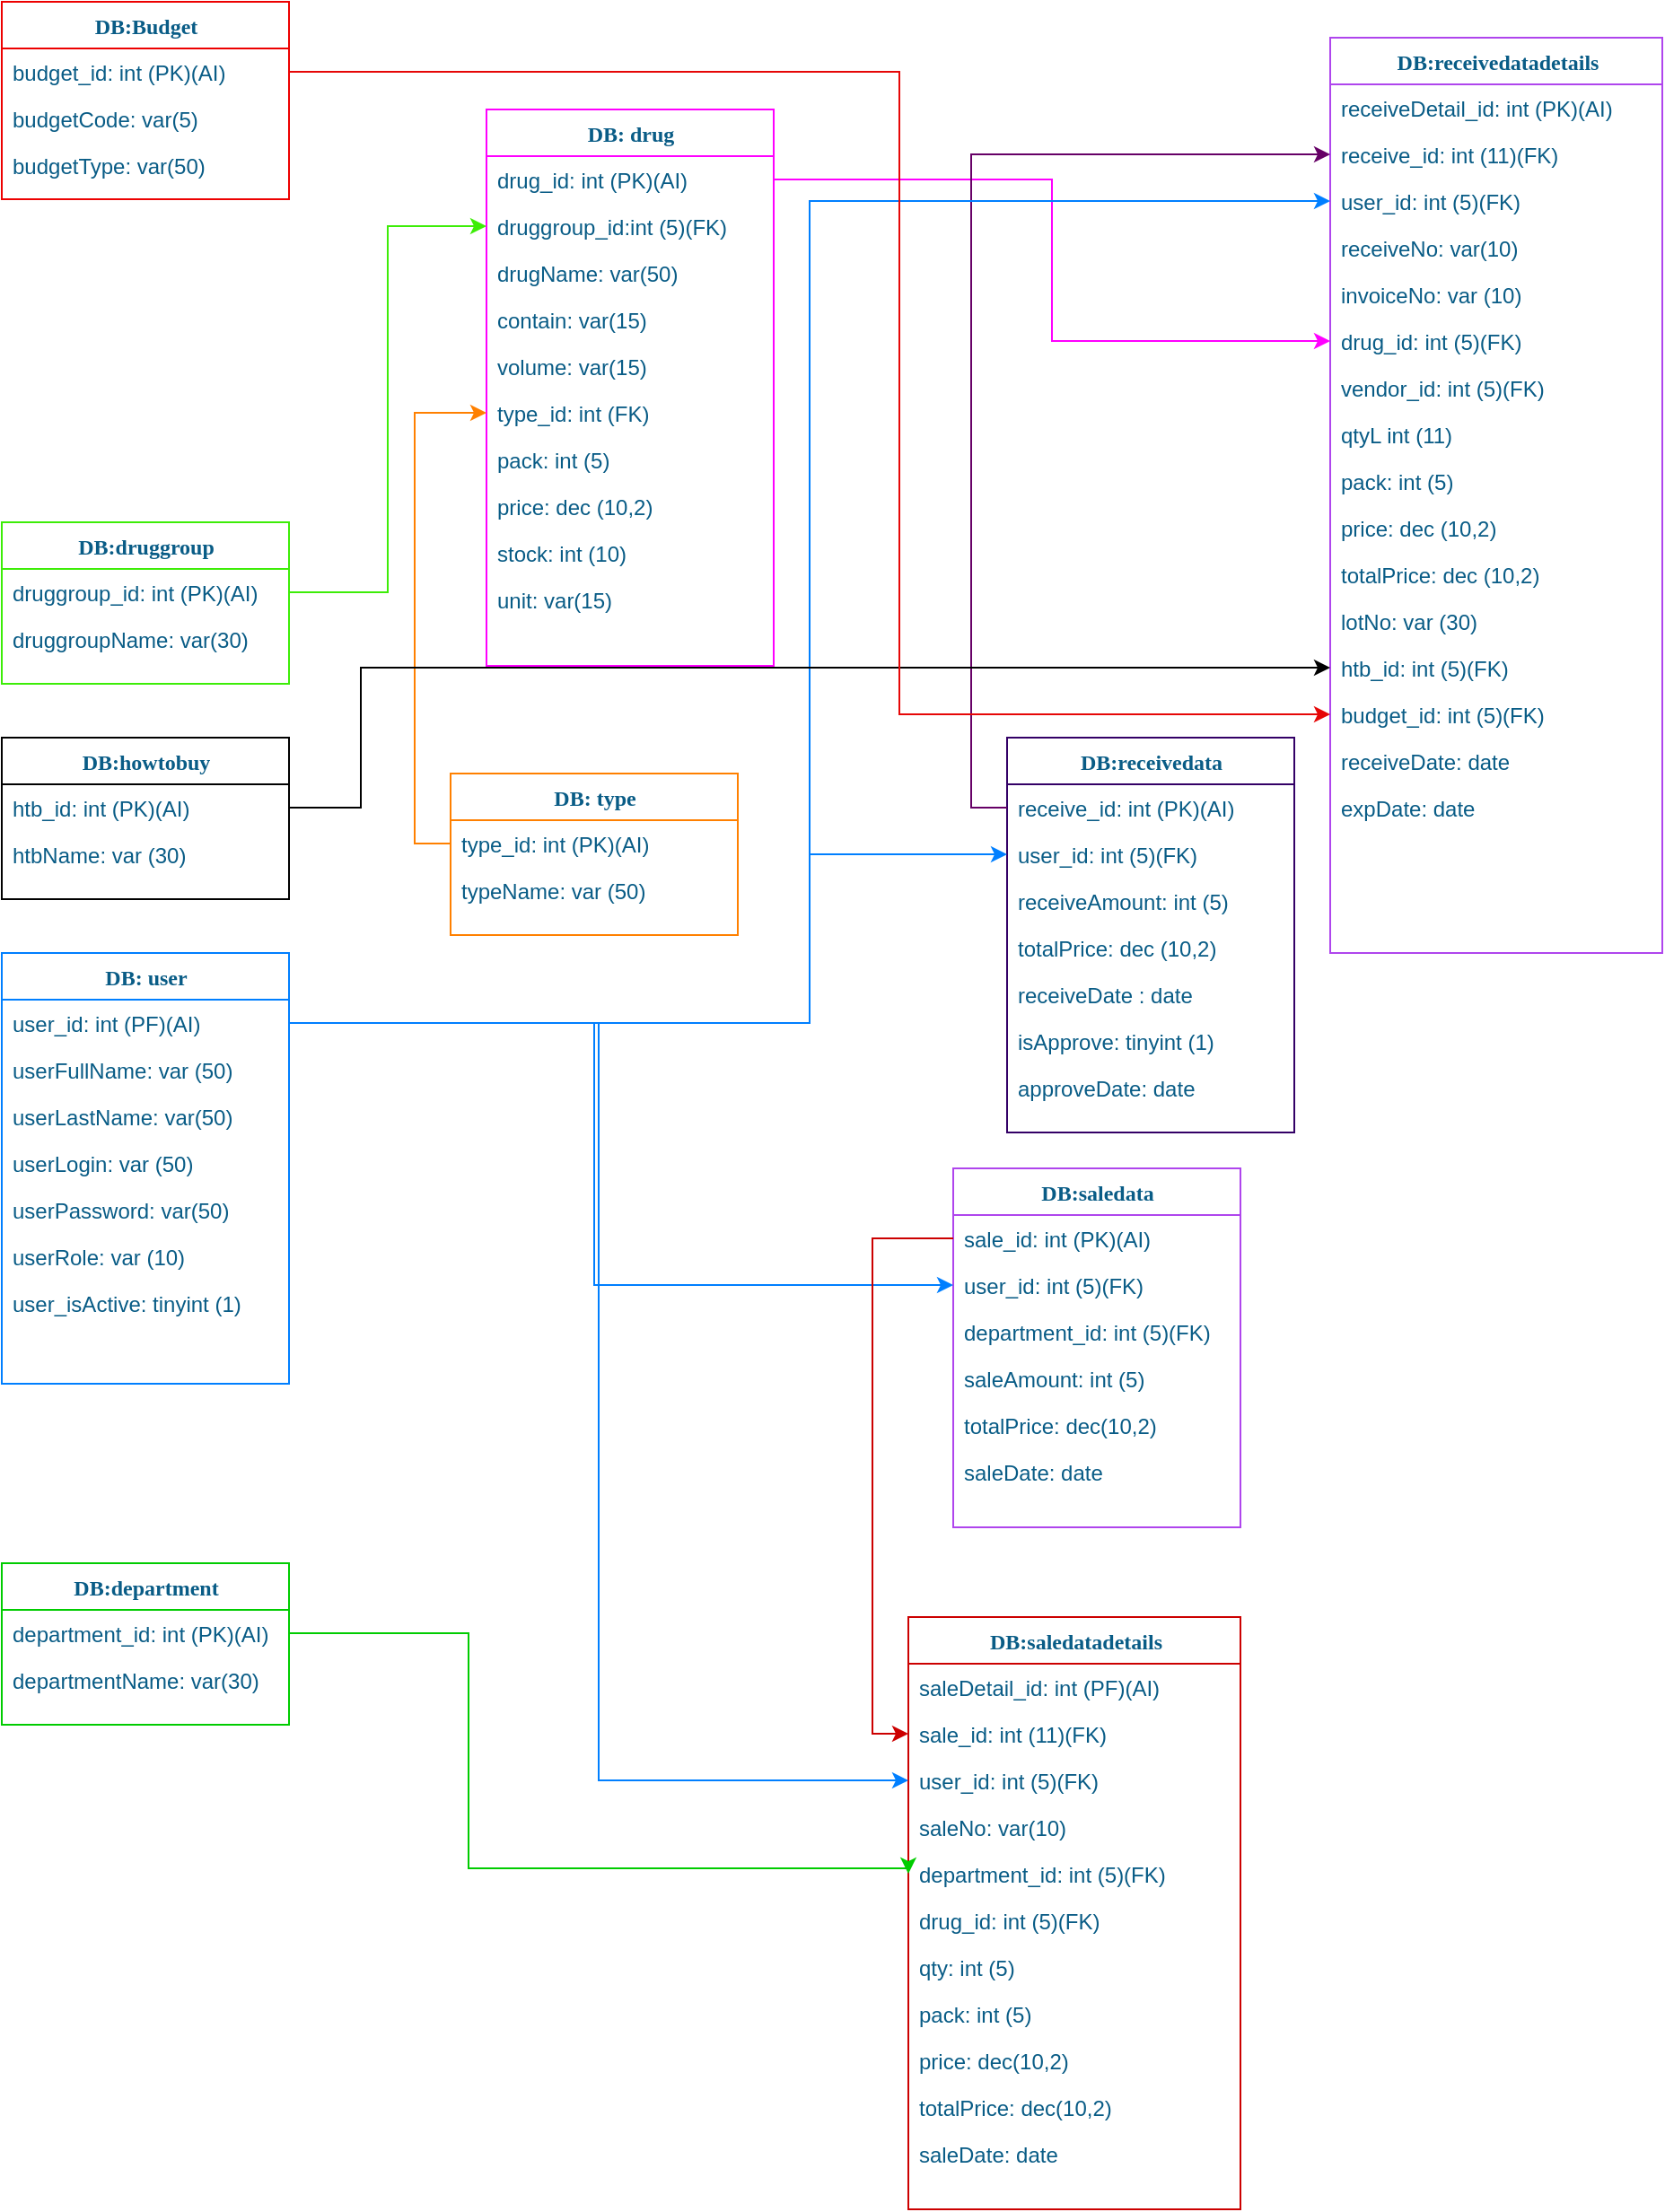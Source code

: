 <mxfile version="14.1.8" type="device"><diagram name="Page-1" id="9f46799a-70d6-7492-0946-bef42562c5a5"><mxGraphModel dx="1583" dy="729" grid="1" gridSize="10" guides="1" tooltips="1" connect="1" arrows="1" fold="1" page="1" pageScale="1" pageWidth="1169" pageHeight="827" math="0" shadow="0"><root><mxCell id="0"/><mxCell id="1" parent="0"/><mxCell id="78961159f06e98e8-17" value="DB:Budget" style="swimlane;html=1;fontStyle=1;align=center;verticalAlign=top;childLayout=stackLayout;horizontal=1;startSize=26;horizontalStack=0;resizeParent=1;resizeLast=0;collapsible=1;marginBottom=0;swimlaneFillColor=#ffffff;rounded=0;shadow=0;comic=0;labelBackgroundColor=none;strokeWidth=1;fillColor=none;fontFamily=Verdana;fontSize=12;strokeColor=#ED0000;fontColor=#095C86;" parent="1" vertex="1"><mxGeometry x="90" y="30" width="160" height="110" as="geometry"/></mxCell><mxCell id="78961159f06e98e8-21" value="budget_id: int (PK)(AI)" style="text;html=1;strokeColor=none;fillColor=none;align=left;verticalAlign=top;spacingLeft=4;spacingRight=4;whiteSpace=wrap;overflow=hidden;rotatable=0;points=[[0,0.5],[1,0.5]];portConstraint=eastwest;fontColor=#095C86;" parent="78961159f06e98e8-17" vertex="1"><mxGeometry y="26" width="160" height="26" as="geometry"/></mxCell><mxCell id="78961159f06e98e8-23" value="budgetCode: var(5)" style="text;html=1;strokeColor=none;fillColor=none;align=left;verticalAlign=top;spacingLeft=4;spacingRight=4;whiteSpace=wrap;overflow=hidden;rotatable=0;points=[[0,0.5],[1,0.5]];portConstraint=eastwest;fontColor=#095C86;" parent="78961159f06e98e8-17" vertex="1"><mxGeometry y="52" width="160" height="26" as="geometry"/></mxCell><mxCell id="78961159f06e98e8-25" value="budgetType: var(50)" style="text;html=1;strokeColor=none;fillColor=none;align=left;verticalAlign=top;spacingLeft=4;spacingRight=4;whiteSpace=wrap;overflow=hidden;rotatable=0;points=[[0,0.5],[1,0.5]];portConstraint=eastwest;fontColor=#095C86;" parent="78961159f06e98e8-17" vertex="1"><mxGeometry y="78" width="160" height="26" as="geometry"/></mxCell><mxCell id="78961159f06e98e8-30" value="DB: drug" style="swimlane;html=1;fontStyle=1;align=center;verticalAlign=top;childLayout=stackLayout;horizontal=1;startSize=26;horizontalStack=0;resizeParent=1;resizeLast=0;collapsible=1;marginBottom=0;swimlaneFillColor=#ffffff;rounded=0;shadow=0;comic=0;labelBackgroundColor=none;strokeWidth=1;fillColor=none;fontFamily=Verdana;fontSize=12;strokeColor=#FF00FF;fontColor=#095C86;" parent="1" vertex="1"><mxGeometry x="360" y="90" width="160" height="310" as="geometry"/></mxCell><mxCell id="78961159f06e98e8-31" value="drug_id: int (PK)(AI)" style="text;html=1;strokeColor=none;fillColor=none;align=left;verticalAlign=top;spacingLeft=4;spacingRight=4;whiteSpace=wrap;overflow=hidden;rotatable=0;points=[[0,0.5],[1,0.5]];portConstraint=eastwest;fontColor=#095C86;" parent="78961159f06e98e8-30" vertex="1"><mxGeometry y="26" width="160" height="26" as="geometry"/></mxCell><mxCell id="78961159f06e98e8-32" value="druggroup_id:int (5)(FK)" style="text;html=1;strokeColor=none;fillColor=none;align=left;verticalAlign=top;spacingLeft=4;spacingRight=4;whiteSpace=wrap;overflow=hidden;rotatable=0;points=[[0,0.5],[1,0.5]];portConstraint=eastwest;fontColor=#095C86;" parent="78961159f06e98e8-30" vertex="1"><mxGeometry y="52" width="160" height="26" as="geometry"/></mxCell><mxCell id="78961159f06e98e8-33" value="drugName: var(50)" style="text;html=1;strokeColor=none;fillColor=none;align=left;verticalAlign=top;spacingLeft=4;spacingRight=4;whiteSpace=wrap;overflow=hidden;rotatable=0;points=[[0,0.5],[1,0.5]];portConstraint=eastwest;fontColor=#095C86;" parent="78961159f06e98e8-30" vertex="1"><mxGeometry y="78" width="160" height="26" as="geometry"/></mxCell><mxCell id="78961159f06e98e8-34" value="contain: var(15)" style="text;html=1;strokeColor=none;fillColor=none;align=left;verticalAlign=top;spacingLeft=4;spacingRight=4;whiteSpace=wrap;overflow=hidden;rotatable=0;points=[[0,0.5],[1,0.5]];portConstraint=eastwest;fontColor=#095C86;" parent="78961159f06e98e8-30" vertex="1"><mxGeometry y="104" width="160" height="26" as="geometry"/></mxCell><mxCell id="78961159f06e98e8-36" value="volume: var(15)" style="text;html=1;strokeColor=none;fillColor=none;align=left;verticalAlign=top;spacingLeft=4;spacingRight=4;whiteSpace=wrap;overflow=hidden;rotatable=0;points=[[0,0.5],[1,0.5]];portConstraint=eastwest;fontColor=#095C86;" parent="78961159f06e98e8-30" vertex="1"><mxGeometry y="130" width="160" height="26" as="geometry"/></mxCell><mxCell id="78961159f06e98e8-37" value="type_id: int (FK)" style="text;html=1;strokeColor=none;fillColor=none;align=left;verticalAlign=top;spacingLeft=4;spacingRight=4;whiteSpace=wrap;overflow=hidden;rotatable=0;points=[[0,0.5],[1,0.5]];portConstraint=eastwest;fontColor=#095C86;" parent="78961159f06e98e8-30" vertex="1"><mxGeometry y="156" width="160" height="26" as="geometry"/></mxCell><mxCell id="2RVSrMFDecWsE71g_kbz-12" value="pack: int (5)" style="text;html=1;strokeColor=none;fillColor=none;align=left;verticalAlign=top;spacingLeft=4;spacingRight=4;whiteSpace=wrap;overflow=hidden;rotatable=0;points=[[0,0.5],[1,0.5]];portConstraint=eastwest;fontColor=#095C86;" vertex="1" parent="78961159f06e98e8-30"><mxGeometry y="182" width="160" height="26" as="geometry"/></mxCell><mxCell id="2RVSrMFDecWsE71g_kbz-13" value="price: dec (10,2)" style="text;html=1;strokeColor=none;fillColor=none;align=left;verticalAlign=top;spacingLeft=4;spacingRight=4;whiteSpace=wrap;overflow=hidden;rotatable=0;points=[[0,0.5],[1,0.5]];portConstraint=eastwest;fontColor=#095C86;" vertex="1" parent="78961159f06e98e8-30"><mxGeometry y="208" width="160" height="26" as="geometry"/></mxCell><mxCell id="2RVSrMFDecWsE71g_kbz-14" value="stock: int (10)" style="text;html=1;strokeColor=none;fillColor=none;align=left;verticalAlign=top;spacingLeft=4;spacingRight=4;whiteSpace=wrap;overflow=hidden;rotatable=0;points=[[0,0.5],[1,0.5]];portConstraint=eastwest;fontColor=#095C86;" vertex="1" parent="78961159f06e98e8-30"><mxGeometry y="234" width="160" height="26" as="geometry"/></mxCell><mxCell id="2RVSrMFDecWsE71g_kbz-77" value="unit: var(15)" style="text;html=1;strokeColor=none;fillColor=none;align=left;verticalAlign=top;spacingLeft=4;spacingRight=4;whiteSpace=wrap;overflow=hidden;rotatable=0;points=[[0,0.5],[1,0.5]];portConstraint=eastwest;fontColor=#095C86;" vertex="1" parent="78961159f06e98e8-30"><mxGeometry y="260" width="160" height="26" as="geometry"/></mxCell><mxCell id="lTj2sLXTWxBgCkp3bLb--1" value="DB:department" style="swimlane;html=1;fontStyle=1;align=center;verticalAlign=top;childLayout=stackLayout;horizontal=1;startSize=26;horizontalStack=0;resizeParent=1;resizeLast=0;collapsible=1;marginBottom=0;swimlaneFillColor=#ffffff;rounded=0;shadow=0;comic=0;labelBackgroundColor=none;strokeWidth=1;fillColor=none;fontFamily=Verdana;fontSize=12;strokeColor=#00CC00;fontColor=#095C86;" parent="1" vertex="1"><mxGeometry x="90" y="900" width="160" height="90" as="geometry"/></mxCell><mxCell id="lTj2sLXTWxBgCkp3bLb--2" value="department_id: int (PK)(AI)" style="text;html=1;strokeColor=none;fillColor=none;align=left;verticalAlign=top;spacingLeft=4;spacingRight=4;whiteSpace=wrap;overflow=hidden;rotatable=0;points=[[0,0.5],[1,0.5]];portConstraint=eastwest;fontColor=#095C86;" parent="lTj2sLXTWxBgCkp3bLb--1" vertex="1"><mxGeometry y="26" width="160" height="26" as="geometry"/></mxCell><mxCell id="lTj2sLXTWxBgCkp3bLb--3" value="departmentName: var(30)" style="text;html=1;strokeColor=none;fillColor=none;align=left;verticalAlign=top;spacingLeft=4;spacingRight=4;whiteSpace=wrap;overflow=hidden;rotatable=0;points=[[0,0.5],[1,0.5]];portConstraint=eastwest;fontColor=#095C86;" parent="lTj2sLXTWxBgCkp3bLb--1" vertex="1"><mxGeometry y="52" width="160" height="26" as="geometry"/></mxCell><mxCell id="2RVSrMFDecWsE71g_kbz-1" value="DB:druggroup" style="swimlane;html=1;fontStyle=1;align=center;verticalAlign=top;childLayout=stackLayout;horizontal=1;startSize=26;horizontalStack=0;resizeParent=1;resizeLast=0;collapsible=1;marginBottom=0;swimlaneFillColor=#ffffff;rounded=0;shadow=0;comic=0;labelBackgroundColor=none;strokeWidth=1;fillColor=none;fontFamily=Verdana;fontSize=12;strokeColor=#3DED07;fontColor=#095C86;" vertex="1" parent="1"><mxGeometry x="90" y="320" width="160" height="90" as="geometry"/></mxCell><mxCell id="2RVSrMFDecWsE71g_kbz-2" value="druggroup_id: int (PK)(AI)" style="text;html=1;strokeColor=none;fillColor=none;align=left;verticalAlign=top;spacingLeft=4;spacingRight=4;whiteSpace=wrap;overflow=hidden;rotatable=0;points=[[0,0.5],[1,0.5]];portConstraint=eastwest;fontColor=#095C86;" vertex="1" parent="2RVSrMFDecWsE71g_kbz-1"><mxGeometry y="26" width="160" height="26" as="geometry"/></mxCell><mxCell id="2RVSrMFDecWsE71g_kbz-3" value="druggroupName: var(30)" style="text;html=1;strokeColor=none;fillColor=none;align=left;verticalAlign=top;spacingLeft=4;spacingRight=4;whiteSpace=wrap;overflow=hidden;rotatable=0;points=[[0,0.5],[1,0.5]];portConstraint=eastwest;fontColor=#095C86;" vertex="1" parent="2RVSrMFDecWsE71g_kbz-1"><mxGeometry y="52" width="160" height="26" as="geometry"/></mxCell><mxCell id="2RVSrMFDecWsE71g_kbz-11" style="edgeStyle=orthogonalEdgeStyle;rounded=0;orthogonalLoop=1;jettySize=auto;html=1;exitX=1;exitY=0.5;exitDx=0;exitDy=0;strokeColor=#3DED07;fontColor=#095C86;" edge="1" parent="1" source="2RVSrMFDecWsE71g_kbz-2" target="78961159f06e98e8-32"><mxGeometry relative="1" as="geometry"/></mxCell><mxCell id="2RVSrMFDecWsE71g_kbz-15" value="DB:howtobuy" style="swimlane;html=1;fontStyle=1;align=center;verticalAlign=top;childLayout=stackLayout;horizontal=1;startSize=26;horizontalStack=0;resizeParent=1;resizeLast=0;collapsible=1;marginBottom=0;swimlaneFillColor=#ffffff;rounded=0;shadow=0;comic=0;labelBackgroundColor=none;strokeWidth=1;fillColor=none;fontFamily=Verdana;fontSize=12;strokeColor=#000000;fontColor=#095C86;" vertex="1" parent="1"><mxGeometry x="90" y="440" width="160" height="90" as="geometry"/></mxCell><mxCell id="2RVSrMFDecWsE71g_kbz-16" value="htb_id: int (PK)(AI)" style="text;html=1;strokeColor=none;fillColor=none;align=left;verticalAlign=top;spacingLeft=4;spacingRight=4;whiteSpace=wrap;overflow=hidden;rotatable=0;points=[[0,0.5],[1,0.5]];portConstraint=eastwest;fontColor=#095C86;" vertex="1" parent="2RVSrMFDecWsE71g_kbz-15"><mxGeometry y="26" width="160" height="26" as="geometry"/></mxCell><mxCell id="2RVSrMFDecWsE71g_kbz-17" value="htbName: var (30)" style="text;html=1;strokeColor=none;fillColor=none;align=left;verticalAlign=top;spacingLeft=4;spacingRight=4;whiteSpace=wrap;overflow=hidden;rotatable=0;points=[[0,0.5],[1,0.5]];portConstraint=eastwest;fontColor=#095C86;" vertex="1" parent="2RVSrMFDecWsE71g_kbz-15"><mxGeometry y="52" width="160" height="26" as="geometry"/></mxCell><mxCell id="2RVSrMFDecWsE71g_kbz-18" value="DB:receivedata" style="swimlane;html=1;fontStyle=1;align=center;verticalAlign=top;childLayout=stackLayout;horizontal=1;startSize=26;horizontalStack=0;resizeParent=1;resizeLast=0;collapsible=1;marginBottom=0;swimlaneFillColor=#ffffff;rounded=0;shadow=0;comic=0;labelBackgroundColor=none;strokeWidth=1;fillColor=none;fontFamily=Verdana;fontSize=12;strokeColor=#330066;fontColor=#095C86;" vertex="1" parent="1"><mxGeometry x="650" y="440" width="160" height="220" as="geometry"/></mxCell><mxCell id="2RVSrMFDecWsE71g_kbz-19" value="receive_id: int (PK)(AI)" style="text;html=1;strokeColor=none;fillColor=none;align=left;verticalAlign=top;spacingLeft=4;spacingRight=4;whiteSpace=wrap;overflow=hidden;rotatable=0;points=[[0,0.5],[1,0.5]];portConstraint=eastwest;fontColor=#095C86;" vertex="1" parent="2RVSrMFDecWsE71g_kbz-18"><mxGeometry y="26" width="160" height="26" as="geometry"/></mxCell><mxCell id="2RVSrMFDecWsE71g_kbz-20" value="user_id: int (5)(FK)" style="text;html=1;strokeColor=none;fillColor=none;align=left;verticalAlign=top;spacingLeft=4;spacingRight=4;whiteSpace=wrap;overflow=hidden;rotatable=0;points=[[0,0.5],[1,0.5]];portConstraint=eastwest;fontColor=#095C86;" vertex="1" parent="2RVSrMFDecWsE71g_kbz-18"><mxGeometry y="52" width="160" height="26" as="geometry"/></mxCell><mxCell id="2RVSrMFDecWsE71g_kbz-21" value="receiveAmount: int (5)" style="text;html=1;strokeColor=none;fillColor=none;align=left;verticalAlign=top;spacingLeft=4;spacingRight=4;whiteSpace=wrap;overflow=hidden;rotatable=0;points=[[0,0.5],[1,0.5]];portConstraint=eastwest;fontColor=#095C86;" vertex="1" parent="2RVSrMFDecWsE71g_kbz-18"><mxGeometry y="78" width="160" height="26" as="geometry"/></mxCell><mxCell id="2RVSrMFDecWsE71g_kbz-22" value="totalPrice: dec (10,2)" style="text;html=1;strokeColor=none;fillColor=none;align=left;verticalAlign=top;spacingLeft=4;spacingRight=4;whiteSpace=wrap;overflow=hidden;rotatable=0;points=[[0,0.5],[1,0.5]];portConstraint=eastwest;fontColor=#095C86;" vertex="1" parent="2RVSrMFDecWsE71g_kbz-18"><mxGeometry y="104" width="160" height="26" as="geometry"/></mxCell><mxCell id="2RVSrMFDecWsE71g_kbz-23" value="receiveDate : date" style="text;html=1;strokeColor=none;fillColor=none;align=left;verticalAlign=top;spacingLeft=4;spacingRight=4;whiteSpace=wrap;overflow=hidden;rotatable=0;points=[[0,0.5],[1,0.5]];portConstraint=eastwest;fontColor=#095C86;" vertex="1" parent="2RVSrMFDecWsE71g_kbz-18"><mxGeometry y="130" width="160" height="26" as="geometry"/></mxCell><mxCell id="2RVSrMFDecWsE71g_kbz-24" value="isApprove: tinyint (1)" style="text;html=1;strokeColor=none;fillColor=none;align=left;verticalAlign=top;spacingLeft=4;spacingRight=4;whiteSpace=wrap;overflow=hidden;rotatable=0;points=[[0,0.5],[1,0.5]];portConstraint=eastwest;fontColor=#095C86;" vertex="1" parent="2RVSrMFDecWsE71g_kbz-18"><mxGeometry y="156" width="160" height="26" as="geometry"/></mxCell><mxCell id="2RVSrMFDecWsE71g_kbz-25" value="approveDate: date" style="text;html=1;strokeColor=none;fillColor=none;align=left;verticalAlign=top;spacingLeft=4;spacingRight=4;whiteSpace=wrap;overflow=hidden;rotatable=0;points=[[0,0.5],[1,0.5]];portConstraint=eastwest;fontColor=#095C86;" vertex="1" parent="2RVSrMFDecWsE71g_kbz-18"><mxGeometry y="182" width="160" height="26" as="geometry"/></mxCell><mxCell id="2RVSrMFDecWsE71g_kbz-26" value="DB:saledata" style="swimlane;html=1;fontStyle=1;align=center;verticalAlign=top;childLayout=stackLayout;horizontal=1;startSize=26;horizontalStack=0;resizeParent=1;resizeLast=0;collapsible=1;marginBottom=0;swimlaneFillColor=#ffffff;rounded=0;shadow=0;comic=0;labelBackgroundColor=none;strokeWidth=1;fillColor=none;fontFamily=Verdana;fontSize=12;strokeColor=#AF45ED;fontColor=#095C86;" vertex="1" parent="1"><mxGeometry x="620" y="680" width="160" height="200" as="geometry"/></mxCell><mxCell id="2RVSrMFDecWsE71g_kbz-27" value="sale_id: int (PK)(AI)" style="text;html=1;strokeColor=none;fillColor=none;align=left;verticalAlign=top;spacingLeft=4;spacingRight=4;whiteSpace=wrap;overflow=hidden;rotatable=0;points=[[0,0.5],[1,0.5]];portConstraint=eastwest;fontColor=#095C86;" vertex="1" parent="2RVSrMFDecWsE71g_kbz-26"><mxGeometry y="26" width="160" height="26" as="geometry"/></mxCell><mxCell id="2RVSrMFDecWsE71g_kbz-28" value="user_id: int (5)(FK)" style="text;html=1;strokeColor=none;fillColor=none;align=left;verticalAlign=top;spacingLeft=4;spacingRight=4;whiteSpace=wrap;overflow=hidden;rotatable=0;points=[[0,0.5],[1,0.5]];portConstraint=eastwest;fontColor=#095C86;" vertex="1" parent="2RVSrMFDecWsE71g_kbz-26"><mxGeometry y="52" width="160" height="26" as="geometry"/></mxCell><mxCell id="2RVSrMFDecWsE71g_kbz-47" value="department_id: int (5)(FK)" style="text;html=1;strokeColor=none;fillColor=none;align=left;verticalAlign=top;spacingLeft=4;spacingRight=4;whiteSpace=wrap;overflow=hidden;rotatable=0;points=[[0,0.5],[1,0.5]];portConstraint=eastwest;fontColor=#095C86;" vertex="1" parent="2RVSrMFDecWsE71g_kbz-26"><mxGeometry y="78" width="160" height="26" as="geometry"/></mxCell><mxCell id="2RVSrMFDecWsE71g_kbz-48" value="saleAmount: int (5)" style="text;html=1;strokeColor=none;fillColor=none;align=left;verticalAlign=top;spacingLeft=4;spacingRight=4;whiteSpace=wrap;overflow=hidden;rotatable=0;points=[[0,0.5],[1,0.5]];portConstraint=eastwest;fontColor=#095C86;" vertex="1" parent="2RVSrMFDecWsE71g_kbz-26"><mxGeometry y="104" width="160" height="26" as="geometry"/></mxCell><mxCell id="2RVSrMFDecWsE71g_kbz-49" value="totalPrice: dec(10,2)" style="text;html=1;strokeColor=none;fillColor=none;align=left;verticalAlign=top;spacingLeft=4;spacingRight=4;whiteSpace=wrap;overflow=hidden;rotatable=0;points=[[0,0.5],[1,0.5]];portConstraint=eastwest;fontColor=#095C86;" vertex="1" parent="2RVSrMFDecWsE71g_kbz-26"><mxGeometry y="130" width="160" height="26" as="geometry"/></mxCell><mxCell id="2RVSrMFDecWsE71g_kbz-50" value="saleDate: date" style="text;html=1;strokeColor=none;fillColor=none;align=left;verticalAlign=top;spacingLeft=4;spacingRight=4;whiteSpace=wrap;overflow=hidden;rotatable=0;points=[[0,0.5],[1,0.5]];portConstraint=eastwest;fontColor=#095C86;" vertex="1" parent="2RVSrMFDecWsE71g_kbz-26"><mxGeometry y="156" width="160" height="26" as="geometry"/></mxCell><mxCell id="2RVSrMFDecWsE71g_kbz-29" value="DB:receivedatadetails" style="swimlane;html=1;fontStyle=1;align=center;verticalAlign=top;childLayout=stackLayout;horizontal=1;startSize=26;horizontalStack=0;resizeParent=1;resizeLast=0;collapsible=1;marginBottom=0;swimlaneFillColor=#ffffff;rounded=0;shadow=0;comic=0;labelBackgroundColor=none;strokeWidth=1;fillColor=none;fontFamily=Verdana;fontSize=12;strokeColor=#AF45ED;fontColor=#095C86;" vertex="1" parent="1"><mxGeometry x="830" y="50" width="185" height="510" as="geometry"/></mxCell><mxCell id="2RVSrMFDecWsE71g_kbz-30" value="receiveDetail_id: int (PK)(AI)" style="text;html=1;strokeColor=none;fillColor=none;align=left;verticalAlign=top;spacingLeft=4;spacingRight=4;whiteSpace=wrap;overflow=hidden;rotatable=0;points=[[0,0.5],[1,0.5]];portConstraint=eastwest;fontColor=#095C86;" vertex="1" parent="2RVSrMFDecWsE71g_kbz-29"><mxGeometry y="26" width="185" height="26" as="geometry"/></mxCell><mxCell id="2RVSrMFDecWsE71g_kbz-37" value="receive_id: int (11)(FK)" style="text;html=1;strokeColor=none;fillColor=none;align=left;verticalAlign=top;spacingLeft=4;spacingRight=4;whiteSpace=wrap;overflow=hidden;rotatable=0;points=[[0,0.5],[1,0.5]];portConstraint=eastwest;fontColor=#095C86;" vertex="1" parent="2RVSrMFDecWsE71g_kbz-29"><mxGeometry y="52" width="185" height="26" as="geometry"/></mxCell><mxCell id="2RVSrMFDecWsE71g_kbz-31" value="user_id: int (5)(FK)" style="text;html=1;strokeColor=none;fillColor=none;align=left;verticalAlign=top;spacingLeft=4;spacingRight=4;whiteSpace=wrap;overflow=hidden;rotatable=0;points=[[0,0.5],[1,0.5]];portConstraint=eastwest;fontColor=#095C86;" vertex="1" parent="2RVSrMFDecWsE71g_kbz-29"><mxGeometry y="78" width="185" height="26" as="geometry"/></mxCell><mxCell id="2RVSrMFDecWsE71g_kbz-32" value="receiveNo: var(10)" style="text;html=1;strokeColor=none;fillColor=none;align=left;verticalAlign=top;spacingLeft=4;spacingRight=4;whiteSpace=wrap;overflow=hidden;rotatable=0;points=[[0,0.5],[1,0.5]];portConstraint=eastwest;fontColor=#095C86;" vertex="1" parent="2RVSrMFDecWsE71g_kbz-29"><mxGeometry y="104" width="185" height="26" as="geometry"/></mxCell><mxCell id="2RVSrMFDecWsE71g_kbz-33" value="invoiceNo: var (10)" style="text;html=1;strokeColor=none;fillColor=none;align=left;verticalAlign=top;spacingLeft=4;spacingRight=4;whiteSpace=wrap;overflow=hidden;rotatable=0;points=[[0,0.5],[1,0.5]];portConstraint=eastwest;fontColor=#095C86;" vertex="1" parent="2RVSrMFDecWsE71g_kbz-29"><mxGeometry y="130" width="185" height="26" as="geometry"/></mxCell><mxCell id="2RVSrMFDecWsE71g_kbz-34" value="drug_id: int (5)(FK)" style="text;html=1;strokeColor=none;fillColor=none;align=left;verticalAlign=top;spacingLeft=4;spacingRight=4;whiteSpace=wrap;overflow=hidden;rotatable=0;points=[[0,0.5],[1,0.5]];portConstraint=eastwest;fontColor=#095C86;" vertex="1" parent="2RVSrMFDecWsE71g_kbz-29"><mxGeometry y="156" width="185" height="26" as="geometry"/></mxCell><mxCell id="2RVSrMFDecWsE71g_kbz-35" value="vendor_id: int (5)(FK)" style="text;html=1;strokeColor=none;fillColor=none;align=left;verticalAlign=top;spacingLeft=4;spacingRight=4;whiteSpace=wrap;overflow=hidden;rotatable=0;points=[[0,0.5],[1,0.5]];portConstraint=eastwest;fontColor=#095C86;" vertex="1" parent="2RVSrMFDecWsE71g_kbz-29"><mxGeometry y="182" width="185" height="26" as="geometry"/></mxCell><mxCell id="2RVSrMFDecWsE71g_kbz-36" value="qtyL int (11)" style="text;html=1;strokeColor=none;fillColor=none;align=left;verticalAlign=top;spacingLeft=4;spacingRight=4;whiteSpace=wrap;overflow=hidden;rotatable=0;points=[[0,0.5],[1,0.5]];portConstraint=eastwest;fontColor=#095C86;" vertex="1" parent="2RVSrMFDecWsE71g_kbz-29"><mxGeometry y="208" width="185" height="26" as="geometry"/></mxCell><mxCell id="2RVSrMFDecWsE71g_kbz-39" value="pack: int (5)" style="text;html=1;strokeColor=none;fillColor=none;align=left;verticalAlign=top;spacingLeft=4;spacingRight=4;whiteSpace=wrap;overflow=hidden;rotatable=0;points=[[0,0.5],[1,0.5]];portConstraint=eastwest;fontColor=#095C86;" vertex="1" parent="2RVSrMFDecWsE71g_kbz-29"><mxGeometry y="234" width="185" height="26" as="geometry"/></mxCell><mxCell id="2RVSrMFDecWsE71g_kbz-40" value="price: dec (10,2)" style="text;html=1;strokeColor=none;fillColor=none;align=left;verticalAlign=top;spacingLeft=4;spacingRight=4;whiteSpace=wrap;overflow=hidden;rotatable=0;points=[[0,0.5],[1,0.5]];portConstraint=eastwest;fontColor=#095C86;" vertex="1" parent="2RVSrMFDecWsE71g_kbz-29"><mxGeometry y="260" width="185" height="26" as="geometry"/></mxCell><mxCell id="2RVSrMFDecWsE71g_kbz-41" value="totalPrice: dec (10,2)" style="text;html=1;strokeColor=none;fillColor=none;align=left;verticalAlign=top;spacingLeft=4;spacingRight=4;whiteSpace=wrap;overflow=hidden;rotatable=0;points=[[0,0.5],[1,0.5]];portConstraint=eastwest;fontColor=#095C86;" vertex="1" parent="2RVSrMFDecWsE71g_kbz-29"><mxGeometry y="286" width="185" height="26" as="geometry"/></mxCell><mxCell id="2RVSrMFDecWsE71g_kbz-42" value="lotNo: var (30)" style="text;html=1;strokeColor=none;fillColor=none;align=left;verticalAlign=top;spacingLeft=4;spacingRight=4;whiteSpace=wrap;overflow=hidden;rotatable=0;points=[[0,0.5],[1,0.5]];portConstraint=eastwest;fontColor=#095C86;" vertex="1" parent="2RVSrMFDecWsE71g_kbz-29"><mxGeometry y="312" width="185" height="26" as="geometry"/></mxCell><mxCell id="2RVSrMFDecWsE71g_kbz-84" value="htb_id: int (5)(FK)" style="text;html=1;strokeColor=none;fillColor=none;align=left;verticalAlign=top;spacingLeft=4;spacingRight=4;whiteSpace=wrap;overflow=hidden;rotatable=0;points=[[0,0.5],[1,0.5]];portConstraint=eastwest;fontColor=#095C86;" vertex="1" parent="2RVSrMFDecWsE71g_kbz-29"><mxGeometry y="338" width="185" height="26" as="geometry"/></mxCell><mxCell id="2RVSrMFDecWsE71g_kbz-86" value="budget_id: int (5)(FK)" style="text;html=1;strokeColor=none;fillColor=none;align=left;verticalAlign=top;spacingLeft=4;spacingRight=4;whiteSpace=wrap;overflow=hidden;rotatable=0;points=[[0,0.5],[1,0.5]];portConstraint=eastwest;fontColor=#095C86;" vertex="1" parent="2RVSrMFDecWsE71g_kbz-29"><mxGeometry y="364" width="185" height="26" as="geometry"/></mxCell><mxCell id="2RVSrMFDecWsE71g_kbz-43" value="receiveDate: date" style="text;html=1;strokeColor=none;fillColor=none;align=left;verticalAlign=top;spacingLeft=4;spacingRight=4;whiteSpace=wrap;overflow=hidden;rotatable=0;points=[[0,0.5],[1,0.5]];portConstraint=eastwest;fontColor=#095C86;" vertex="1" parent="2RVSrMFDecWsE71g_kbz-29"><mxGeometry y="390" width="185" height="26" as="geometry"/></mxCell><mxCell id="2RVSrMFDecWsE71g_kbz-44" value="expDate: date" style="text;html=1;strokeColor=none;fillColor=none;align=left;verticalAlign=top;spacingLeft=4;spacingRight=4;whiteSpace=wrap;overflow=hidden;rotatable=0;points=[[0,0.5],[1,0.5]];portConstraint=eastwest;fontColor=#095C86;" vertex="1" parent="2RVSrMFDecWsE71g_kbz-29"><mxGeometry y="416" width="185" height="26" as="geometry"/></mxCell><mxCell id="2RVSrMFDecWsE71g_kbz-45" style="edgeStyle=orthogonalEdgeStyle;rounded=0;orthogonalLoop=1;jettySize=auto;html=1;exitX=1;exitY=0.5;exitDx=0;exitDy=0;entryX=0;entryY=0.5;entryDx=0;entryDy=0;strokeColor=#FF00FF;fontColor=#095C86;" edge="1" parent="1" source="78961159f06e98e8-31" target="2RVSrMFDecWsE71g_kbz-34"><mxGeometry relative="1" as="geometry"/></mxCell><mxCell id="2RVSrMFDecWsE71g_kbz-51" value="DB:saledatadetails" style="swimlane;html=1;fontStyle=1;align=center;verticalAlign=top;childLayout=stackLayout;horizontal=1;startSize=26;horizontalStack=0;resizeParent=1;resizeLast=0;collapsible=1;marginBottom=0;swimlaneFillColor=#ffffff;rounded=0;shadow=0;comic=0;labelBackgroundColor=none;strokeWidth=1;fillColor=none;fontFamily=Verdana;fontSize=12;strokeColor=#CC0000;fontColor=#095C86;" vertex="1" parent="1"><mxGeometry x="595" y="930" width="185" height="330" as="geometry"/></mxCell><mxCell id="2RVSrMFDecWsE71g_kbz-52" value="saleDetail_id: int (PF)(AI)" style="text;html=1;strokeColor=none;fillColor=none;align=left;verticalAlign=top;spacingLeft=4;spacingRight=4;whiteSpace=wrap;overflow=hidden;rotatable=0;points=[[0,0.5],[1,0.5]];portConstraint=eastwest;fontColor=#095C86;" vertex="1" parent="2RVSrMFDecWsE71g_kbz-51"><mxGeometry y="26" width="185" height="26" as="geometry"/></mxCell><mxCell id="2RVSrMFDecWsE71g_kbz-53" value="sale_id: int (11)(FK)" style="text;html=1;strokeColor=none;fillColor=none;align=left;verticalAlign=top;spacingLeft=4;spacingRight=4;whiteSpace=wrap;overflow=hidden;rotatable=0;points=[[0,0.5],[1,0.5]];portConstraint=eastwest;fontColor=#095C86;" vertex="1" parent="2RVSrMFDecWsE71g_kbz-51"><mxGeometry y="52" width="185" height="26" as="geometry"/></mxCell><mxCell id="2RVSrMFDecWsE71g_kbz-54" value="user_id: int (5)(FK)" style="text;html=1;strokeColor=none;fillColor=none;align=left;verticalAlign=top;spacingLeft=4;spacingRight=4;whiteSpace=wrap;overflow=hidden;rotatable=0;points=[[0,0.5],[1,0.5]];portConstraint=eastwest;fontColor=#095C86;" vertex="1" parent="2RVSrMFDecWsE71g_kbz-51"><mxGeometry y="78" width="185" height="26" as="geometry"/></mxCell><mxCell id="2RVSrMFDecWsE71g_kbz-55" value="saleNo: var(10)" style="text;html=1;strokeColor=none;fillColor=none;align=left;verticalAlign=top;spacingLeft=4;spacingRight=4;whiteSpace=wrap;overflow=hidden;rotatable=0;points=[[0,0.5],[1,0.5]];portConstraint=eastwest;fontColor=#095C86;" vertex="1" parent="2RVSrMFDecWsE71g_kbz-51"><mxGeometry y="104" width="185" height="26" as="geometry"/></mxCell><mxCell id="2RVSrMFDecWsE71g_kbz-56" value="department_id: int (5)(FK)" style="text;html=1;strokeColor=none;fillColor=none;align=left;verticalAlign=top;spacingLeft=4;spacingRight=4;whiteSpace=wrap;overflow=hidden;rotatable=0;points=[[0,0.5],[1,0.5]];portConstraint=eastwest;fontColor=#095C86;" vertex="1" parent="2RVSrMFDecWsE71g_kbz-51"><mxGeometry y="130" width="185" height="26" as="geometry"/></mxCell><mxCell id="2RVSrMFDecWsE71g_kbz-57" value="drug_id: int (5)(FK)" style="text;html=1;strokeColor=none;fillColor=none;align=left;verticalAlign=top;spacingLeft=4;spacingRight=4;whiteSpace=wrap;overflow=hidden;rotatable=0;points=[[0,0.5],[1,0.5]];portConstraint=eastwest;fontColor=#095C86;" vertex="1" parent="2RVSrMFDecWsE71g_kbz-51"><mxGeometry y="156" width="185" height="26" as="geometry"/></mxCell><mxCell id="2RVSrMFDecWsE71g_kbz-58" value="qty: int (5)" style="text;html=1;strokeColor=none;fillColor=none;align=left;verticalAlign=top;spacingLeft=4;spacingRight=4;whiteSpace=wrap;overflow=hidden;rotatable=0;points=[[0,0.5],[1,0.5]];portConstraint=eastwest;fontColor=#095C86;" vertex="1" parent="2RVSrMFDecWsE71g_kbz-51"><mxGeometry y="182" width="185" height="26" as="geometry"/></mxCell><mxCell id="2RVSrMFDecWsE71g_kbz-59" value="pack: int (5)" style="text;html=1;strokeColor=none;fillColor=none;align=left;verticalAlign=top;spacingLeft=4;spacingRight=4;whiteSpace=wrap;overflow=hidden;rotatable=0;points=[[0,0.5],[1,0.5]];portConstraint=eastwest;fontColor=#095C86;" vertex="1" parent="2RVSrMFDecWsE71g_kbz-51"><mxGeometry y="208" width="185" height="26" as="geometry"/></mxCell><mxCell id="2RVSrMFDecWsE71g_kbz-60" value="price: dec(10,2)" style="text;html=1;strokeColor=none;fillColor=none;align=left;verticalAlign=top;spacingLeft=4;spacingRight=4;whiteSpace=wrap;overflow=hidden;rotatable=0;points=[[0,0.5],[1,0.5]];portConstraint=eastwest;fontColor=#095C86;" vertex="1" parent="2RVSrMFDecWsE71g_kbz-51"><mxGeometry y="234" width="185" height="26" as="geometry"/></mxCell><mxCell id="2RVSrMFDecWsE71g_kbz-61" value="totalPrice: dec(10,2)" style="text;html=1;strokeColor=none;fillColor=none;align=left;verticalAlign=top;spacingLeft=4;spacingRight=4;whiteSpace=wrap;overflow=hidden;rotatable=0;points=[[0,0.5],[1,0.5]];portConstraint=eastwest;fontColor=#095C86;" vertex="1" parent="2RVSrMFDecWsE71g_kbz-51"><mxGeometry y="260" width="185" height="26" as="geometry"/></mxCell><mxCell id="2RVSrMFDecWsE71g_kbz-62" value="saleDate: date" style="text;html=1;strokeColor=none;fillColor=none;align=left;verticalAlign=top;spacingLeft=4;spacingRight=4;whiteSpace=wrap;overflow=hidden;rotatable=0;points=[[0,0.5],[1,0.5]];portConstraint=eastwest;fontColor=#095C86;" vertex="1" parent="2RVSrMFDecWsE71g_kbz-51"><mxGeometry y="286" width="185" height="26" as="geometry"/></mxCell><mxCell id="2RVSrMFDecWsE71g_kbz-66" value="DB: type" style="swimlane;html=1;fontStyle=1;align=center;verticalAlign=top;childLayout=stackLayout;horizontal=1;startSize=26;horizontalStack=0;resizeParent=1;resizeLast=0;collapsible=1;marginBottom=0;swimlaneFillColor=#ffffff;rounded=0;shadow=0;comic=0;labelBackgroundColor=none;strokeWidth=1;fillColor=none;fontFamily=Verdana;fontSize=12;strokeColor=#FF8000;fontColor=#095C86;" vertex="1" parent="1"><mxGeometry x="340" y="460" width="160" height="90" as="geometry"/></mxCell><mxCell id="2RVSrMFDecWsE71g_kbz-67" value="type_id: int (PK)(AI)" style="text;html=1;strokeColor=none;fillColor=none;align=left;verticalAlign=top;spacingLeft=4;spacingRight=4;whiteSpace=wrap;overflow=hidden;rotatable=0;points=[[0,0.5],[1,0.5]];portConstraint=eastwest;fontColor=#095C86;" vertex="1" parent="2RVSrMFDecWsE71g_kbz-66"><mxGeometry y="26" width="160" height="26" as="geometry"/></mxCell><mxCell id="2RVSrMFDecWsE71g_kbz-68" value="typeName: var (50)" style="text;html=1;strokeColor=none;fillColor=none;align=left;verticalAlign=top;spacingLeft=4;spacingRight=4;whiteSpace=wrap;overflow=hidden;rotatable=0;points=[[0,0.5],[1,0.5]];portConstraint=eastwest;fontColor=#095C86;" vertex="1" parent="2RVSrMFDecWsE71g_kbz-66"><mxGeometry y="52" width="160" height="26" as="geometry"/></mxCell><mxCell id="2RVSrMFDecWsE71g_kbz-69" value="DB: user" style="swimlane;html=1;fontStyle=1;align=center;verticalAlign=top;childLayout=stackLayout;horizontal=1;startSize=26;horizontalStack=0;resizeParent=1;resizeLast=0;collapsible=1;marginBottom=0;swimlaneFillColor=#ffffff;rounded=0;shadow=0;comic=0;labelBackgroundColor=none;strokeWidth=1;fillColor=none;fontFamily=Verdana;fontSize=12;strokeColor=#007FFF;fontColor=#095C86;" vertex="1" parent="1"><mxGeometry x="90" y="560" width="160" height="240" as="geometry"/></mxCell><mxCell id="2RVSrMFDecWsE71g_kbz-70" value="user_id: int (PF)(AI)" style="text;html=1;strokeColor=none;fillColor=none;align=left;verticalAlign=top;spacingLeft=4;spacingRight=4;whiteSpace=wrap;overflow=hidden;rotatable=0;points=[[0,0.5],[1,0.5]];portConstraint=eastwest;fontColor=#095C86;" vertex="1" parent="2RVSrMFDecWsE71g_kbz-69"><mxGeometry y="26" width="160" height="26" as="geometry"/></mxCell><mxCell id="2RVSrMFDecWsE71g_kbz-71" value="userFullName: var (50)" style="text;html=1;strokeColor=none;fillColor=none;align=left;verticalAlign=top;spacingLeft=4;spacingRight=4;whiteSpace=wrap;overflow=hidden;rotatable=0;points=[[0,0.5],[1,0.5]];portConstraint=eastwest;fontColor=#095C86;" vertex="1" parent="2RVSrMFDecWsE71g_kbz-69"><mxGeometry y="52" width="160" height="26" as="geometry"/></mxCell><mxCell id="2RVSrMFDecWsE71g_kbz-72" value="userLastName: var(50)" style="text;html=1;strokeColor=none;fillColor=none;align=left;verticalAlign=top;spacingLeft=4;spacingRight=4;whiteSpace=wrap;overflow=hidden;rotatable=0;points=[[0,0.5],[1,0.5]];portConstraint=eastwest;fontColor=#095C86;" vertex="1" parent="2RVSrMFDecWsE71g_kbz-69"><mxGeometry y="78" width="160" height="26" as="geometry"/></mxCell><mxCell id="2RVSrMFDecWsE71g_kbz-73" value="userLogin: var (50)" style="text;html=1;strokeColor=none;fillColor=none;align=left;verticalAlign=top;spacingLeft=4;spacingRight=4;whiteSpace=wrap;overflow=hidden;rotatable=0;points=[[0,0.5],[1,0.5]];portConstraint=eastwest;fontColor=#095C86;" vertex="1" parent="2RVSrMFDecWsE71g_kbz-69"><mxGeometry y="104" width="160" height="26" as="geometry"/></mxCell><mxCell id="2RVSrMFDecWsE71g_kbz-74" value="userPassword: var(50)" style="text;html=1;strokeColor=none;fillColor=none;align=left;verticalAlign=top;spacingLeft=4;spacingRight=4;whiteSpace=wrap;overflow=hidden;rotatable=0;points=[[0,0.5],[1,0.5]];portConstraint=eastwest;fontColor=#095C86;" vertex="1" parent="2RVSrMFDecWsE71g_kbz-69"><mxGeometry y="130" width="160" height="26" as="geometry"/></mxCell><mxCell id="2RVSrMFDecWsE71g_kbz-75" value="userRole: var (10)" style="text;html=1;strokeColor=none;fillColor=none;align=left;verticalAlign=top;spacingLeft=4;spacingRight=4;whiteSpace=wrap;overflow=hidden;rotatable=0;points=[[0,0.5],[1,0.5]];portConstraint=eastwest;fontColor=#095C86;" vertex="1" parent="2RVSrMFDecWsE71g_kbz-69"><mxGeometry y="156" width="160" height="26" as="geometry"/></mxCell><mxCell id="2RVSrMFDecWsE71g_kbz-76" value="user_isActive: tinyint (1)" style="text;html=1;strokeColor=none;fillColor=none;align=left;verticalAlign=top;spacingLeft=4;spacingRight=4;whiteSpace=wrap;overflow=hidden;rotatable=0;points=[[0,0.5],[1,0.5]];portConstraint=eastwest;fontColor=#095C86;" vertex="1" parent="2RVSrMFDecWsE71g_kbz-69"><mxGeometry y="182" width="160" height="26" as="geometry"/></mxCell><mxCell id="2RVSrMFDecWsE71g_kbz-78" style="edgeStyle=orthogonalEdgeStyle;rounded=0;orthogonalLoop=1;jettySize=auto;html=1;exitX=0;exitY=0.5;exitDx=0;exitDy=0;entryX=0;entryY=0.5;entryDx=0;entryDy=0;strokeColor=#FF8000;fontColor=#095C86;" edge="1" parent="1" source="2RVSrMFDecWsE71g_kbz-67" target="78961159f06e98e8-37"><mxGeometry relative="1" as="geometry"/></mxCell><mxCell id="2RVSrMFDecWsE71g_kbz-79" style="edgeStyle=orthogonalEdgeStyle;rounded=0;orthogonalLoop=1;jettySize=auto;html=1;exitX=0;exitY=0.5;exitDx=0;exitDy=0;entryX=0;entryY=0.5;entryDx=0;entryDy=0;strokeColor=#660066;fontColor=#095C86;" edge="1" parent="1" source="2RVSrMFDecWsE71g_kbz-19" target="2RVSrMFDecWsE71g_kbz-37"><mxGeometry relative="1" as="geometry"/></mxCell><mxCell id="2RVSrMFDecWsE71g_kbz-80" style="edgeStyle=orthogonalEdgeStyle;rounded=0;orthogonalLoop=1;jettySize=auto;html=1;exitX=1;exitY=0.5;exitDx=0;exitDy=0;entryX=0;entryY=0.5;entryDx=0;entryDy=0;strokeColor=#007FFF;fontColor=#095C86;" edge="1" parent="1" source="2RVSrMFDecWsE71g_kbz-70" target="2RVSrMFDecWsE71g_kbz-20"><mxGeometry relative="1" as="geometry"><Array as="points"><mxPoint x="540" y="599"/><mxPoint x="540" y="505"/></Array></mxGeometry></mxCell><mxCell id="2RVSrMFDecWsE71g_kbz-81" style="edgeStyle=orthogonalEdgeStyle;rounded=0;orthogonalLoop=1;jettySize=auto;html=1;exitX=1;exitY=0.5;exitDx=0;exitDy=0;entryX=0;entryY=0.5;entryDx=0;entryDy=0;strokeColor=#007FFF;fontColor=#095C86;" edge="1" parent="1" source="2RVSrMFDecWsE71g_kbz-70" target="2RVSrMFDecWsE71g_kbz-28"><mxGeometry relative="1" as="geometry"><Array as="points"><mxPoint x="420" y="599"/><mxPoint x="420" y="745"/></Array></mxGeometry></mxCell><mxCell id="2RVSrMFDecWsE71g_kbz-82" style="edgeStyle=orthogonalEdgeStyle;rounded=0;orthogonalLoop=1;jettySize=auto;html=1;exitX=1;exitY=0.5;exitDx=0;exitDy=0;entryX=0;entryY=0.5;entryDx=0;entryDy=0;strokeColor=#007FFF;fontColor=#095C86;" edge="1" parent="1" source="2RVSrMFDecWsE71g_kbz-70" target="2RVSrMFDecWsE71g_kbz-54"><mxGeometry relative="1" as="geometry"/></mxCell><mxCell id="2RVSrMFDecWsE71g_kbz-83" style="edgeStyle=orthogonalEdgeStyle;rounded=0;orthogonalLoop=1;jettySize=auto;html=1;exitX=1;exitY=0.5;exitDx=0;exitDy=0;entryX=0;entryY=0.5;entryDx=0;entryDy=0;strokeColor=#007FFF;fontColor=#095C86;" edge="1" parent="1" source="2RVSrMFDecWsE71g_kbz-70" target="2RVSrMFDecWsE71g_kbz-31"><mxGeometry relative="1" as="geometry"/></mxCell><mxCell id="2RVSrMFDecWsE71g_kbz-85" style="edgeStyle=orthogonalEdgeStyle;rounded=0;orthogonalLoop=1;jettySize=auto;html=1;exitX=1;exitY=0.5;exitDx=0;exitDy=0;entryX=0;entryY=0.5;entryDx=0;entryDy=0;strokeColor=#000000;fontColor=#095C86;" edge="1" parent="1" source="2RVSrMFDecWsE71g_kbz-16" target="2RVSrMFDecWsE71g_kbz-84"><mxGeometry relative="1" as="geometry"><Array as="points"><mxPoint x="290" y="479"/><mxPoint x="290" y="401"/></Array></mxGeometry></mxCell><mxCell id="2RVSrMFDecWsE71g_kbz-87" style="edgeStyle=orthogonalEdgeStyle;rounded=0;orthogonalLoop=1;jettySize=auto;html=1;exitX=1;exitY=0.5;exitDx=0;exitDy=0;entryX=0;entryY=0.5;entryDx=0;entryDy=0;fillColor=#F694C1;strokeColor=#E60707;fontColor=#095C86;" edge="1" parent="1" source="78961159f06e98e8-21" target="2RVSrMFDecWsE71g_kbz-86"><mxGeometry relative="1" as="geometry"><Array as="points"><mxPoint x="590" y="69"/><mxPoint x="590" y="427"/></Array></mxGeometry></mxCell><mxCell id="2RVSrMFDecWsE71g_kbz-88" style="edgeStyle=orthogonalEdgeStyle;rounded=0;orthogonalLoop=1;jettySize=auto;html=1;exitX=1;exitY=0.5;exitDx=0;exitDy=0;entryX=0;entryY=0.5;entryDx=0;entryDy=0;strokeColor=#00CC00;fontColor=#095C86;" edge="1" parent="1" source="lTj2sLXTWxBgCkp3bLb--2" target="2RVSrMFDecWsE71g_kbz-56"><mxGeometry relative="1" as="geometry"><Array as="points"><mxPoint x="350" y="939"/><mxPoint x="350" y="1070"/><mxPoint x="595" y="1070"/></Array></mxGeometry></mxCell><mxCell id="2RVSrMFDecWsE71g_kbz-89" style="edgeStyle=orthogonalEdgeStyle;rounded=0;orthogonalLoop=1;jettySize=auto;html=1;exitX=0;exitY=0.5;exitDx=0;exitDy=0;entryX=0;entryY=0.5;entryDx=0;entryDy=0;strokeColor=#CC0000;fontColor=#095C86;" edge="1" parent="1" source="2RVSrMFDecWsE71g_kbz-27" target="2RVSrMFDecWsE71g_kbz-53"><mxGeometry relative="1" as="geometry"/></mxCell></root></mxGraphModel></diagram></mxfile>